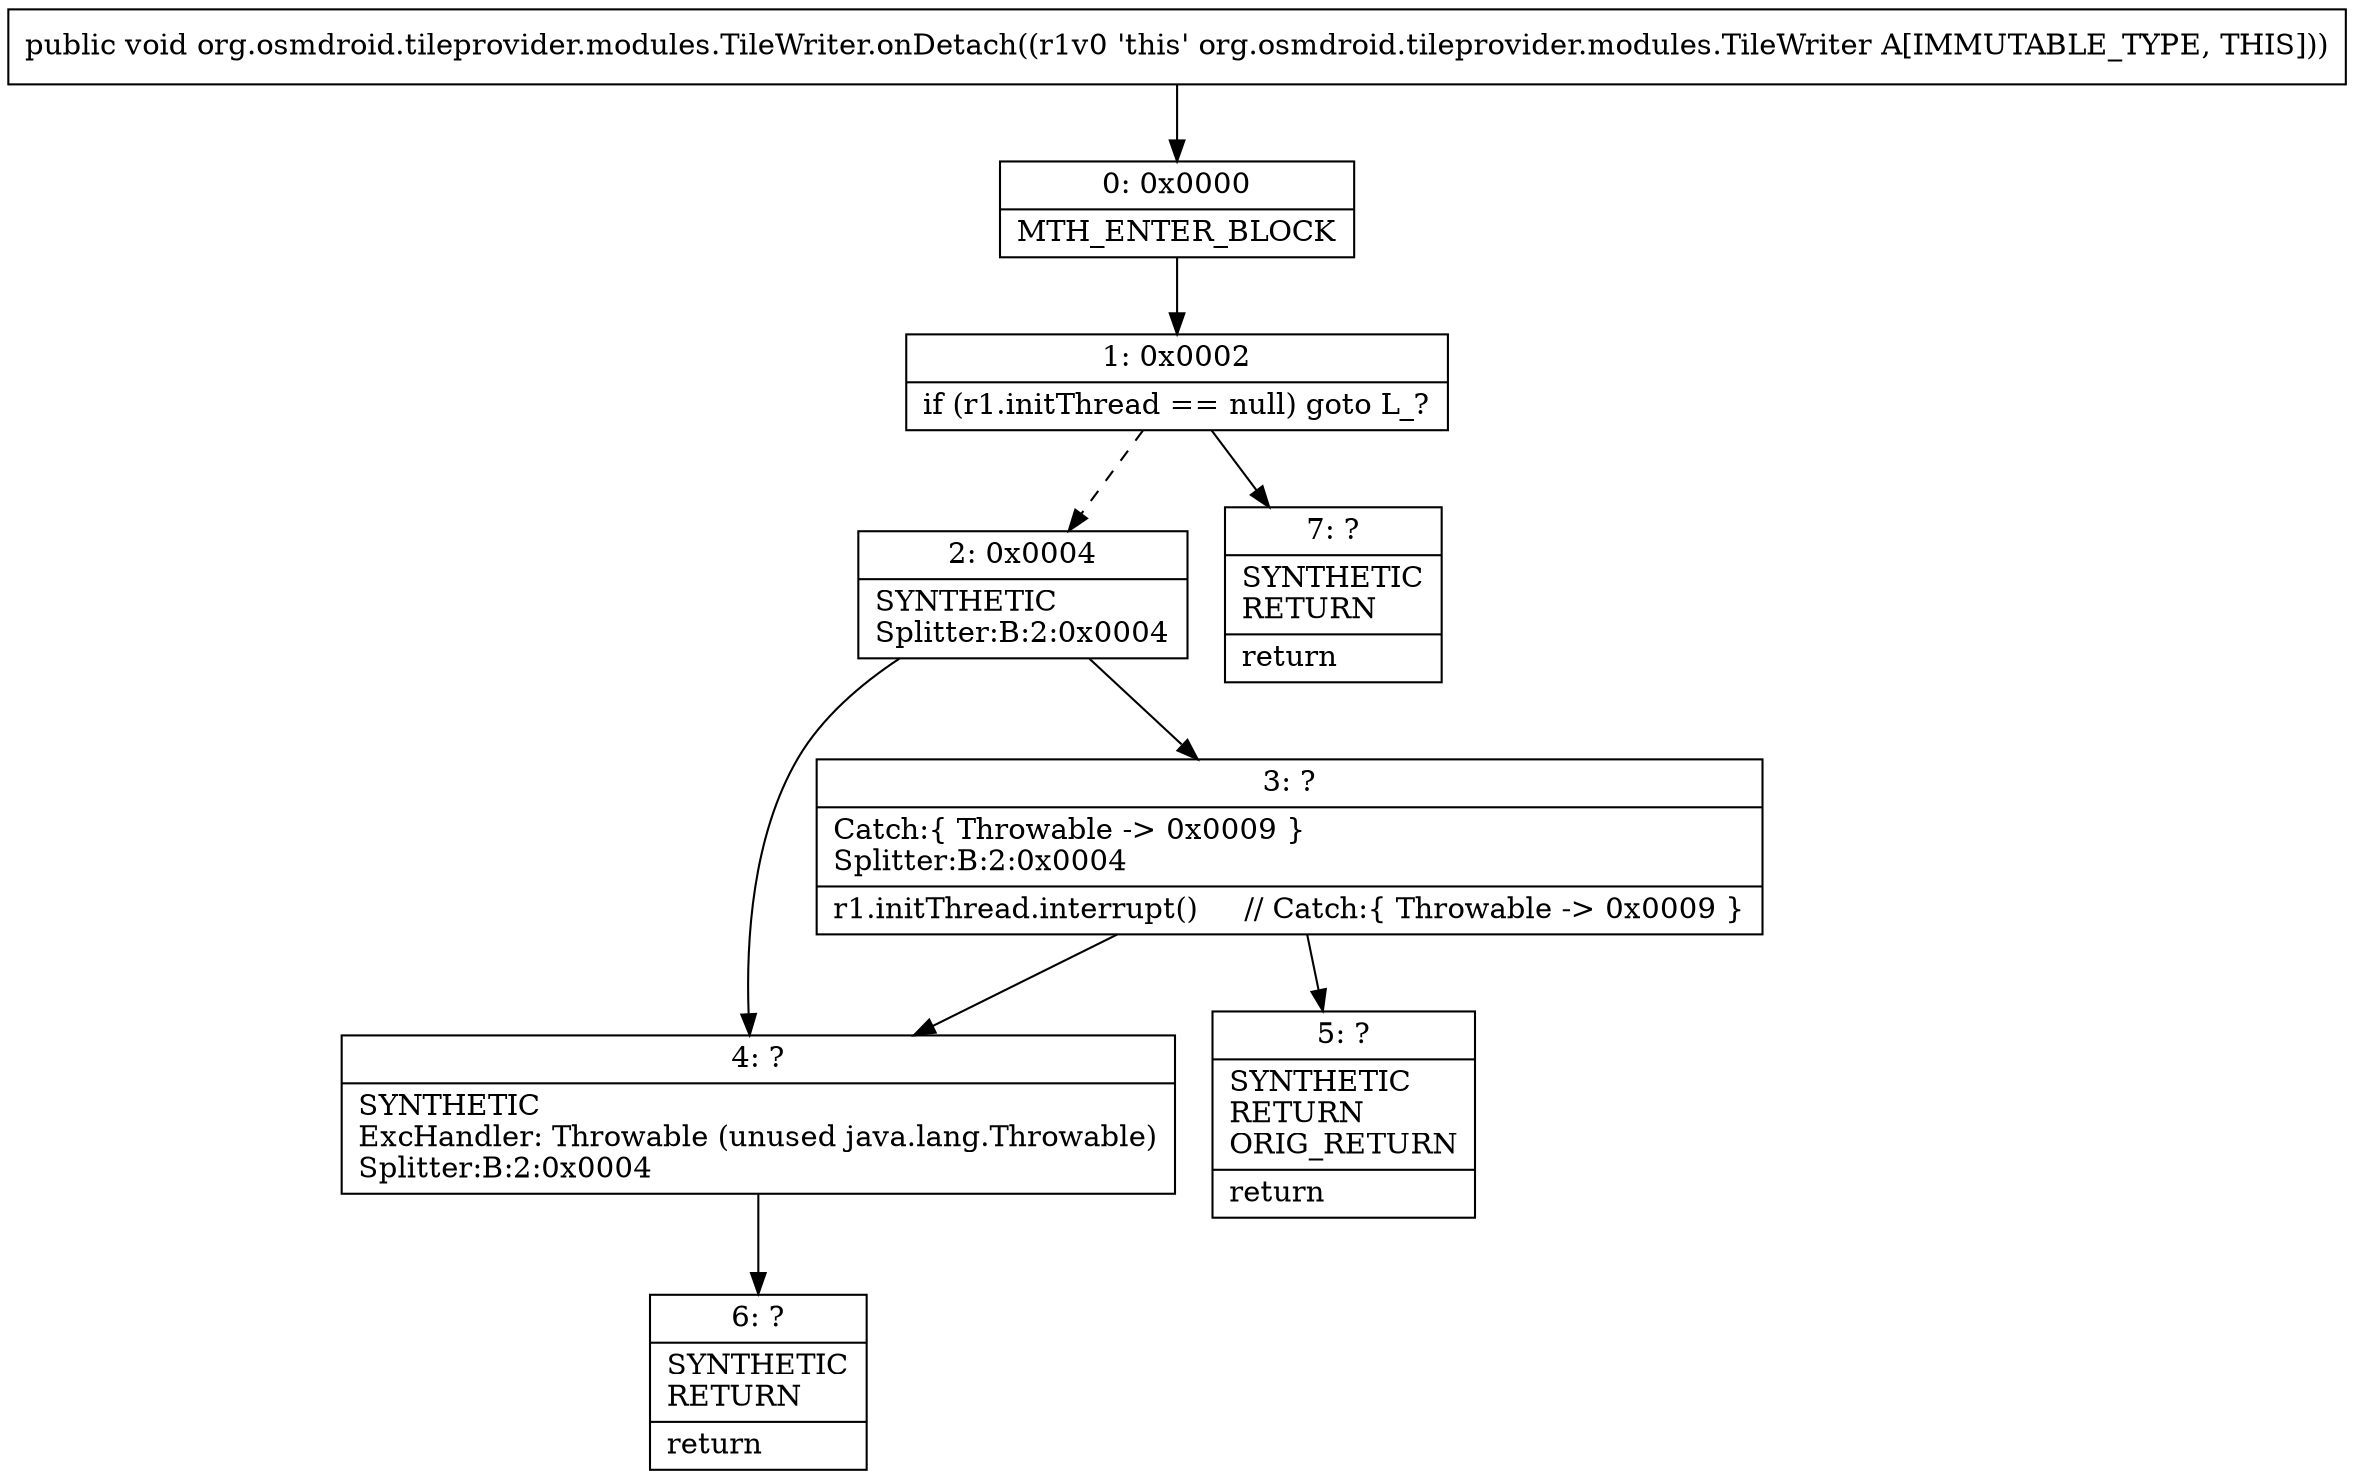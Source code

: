 digraph "CFG fororg.osmdroid.tileprovider.modules.TileWriter.onDetach()V" {
Node_0 [shape=record,label="{0\:\ 0x0000|MTH_ENTER_BLOCK\l}"];
Node_1 [shape=record,label="{1\:\ 0x0002|if (r1.initThread == null) goto L_?\l}"];
Node_2 [shape=record,label="{2\:\ 0x0004|SYNTHETIC\lSplitter:B:2:0x0004\l}"];
Node_3 [shape=record,label="{3\:\ ?|Catch:\{ Throwable \-\> 0x0009 \}\lSplitter:B:2:0x0004\l|r1.initThread.interrupt()     \/\/ Catch:\{ Throwable \-\> 0x0009 \}\l}"];
Node_4 [shape=record,label="{4\:\ ?|SYNTHETIC\lExcHandler: Throwable (unused java.lang.Throwable)\lSplitter:B:2:0x0004\l}"];
Node_5 [shape=record,label="{5\:\ ?|SYNTHETIC\lRETURN\lORIG_RETURN\l|return\l}"];
Node_6 [shape=record,label="{6\:\ ?|SYNTHETIC\lRETURN\l|return\l}"];
Node_7 [shape=record,label="{7\:\ ?|SYNTHETIC\lRETURN\l|return\l}"];
MethodNode[shape=record,label="{public void org.osmdroid.tileprovider.modules.TileWriter.onDetach((r1v0 'this' org.osmdroid.tileprovider.modules.TileWriter A[IMMUTABLE_TYPE, THIS])) }"];
MethodNode -> Node_0;
Node_0 -> Node_1;
Node_1 -> Node_2[style=dashed];
Node_1 -> Node_7;
Node_2 -> Node_3;
Node_2 -> Node_4;
Node_3 -> Node_4;
Node_3 -> Node_5;
Node_4 -> Node_6;
}

